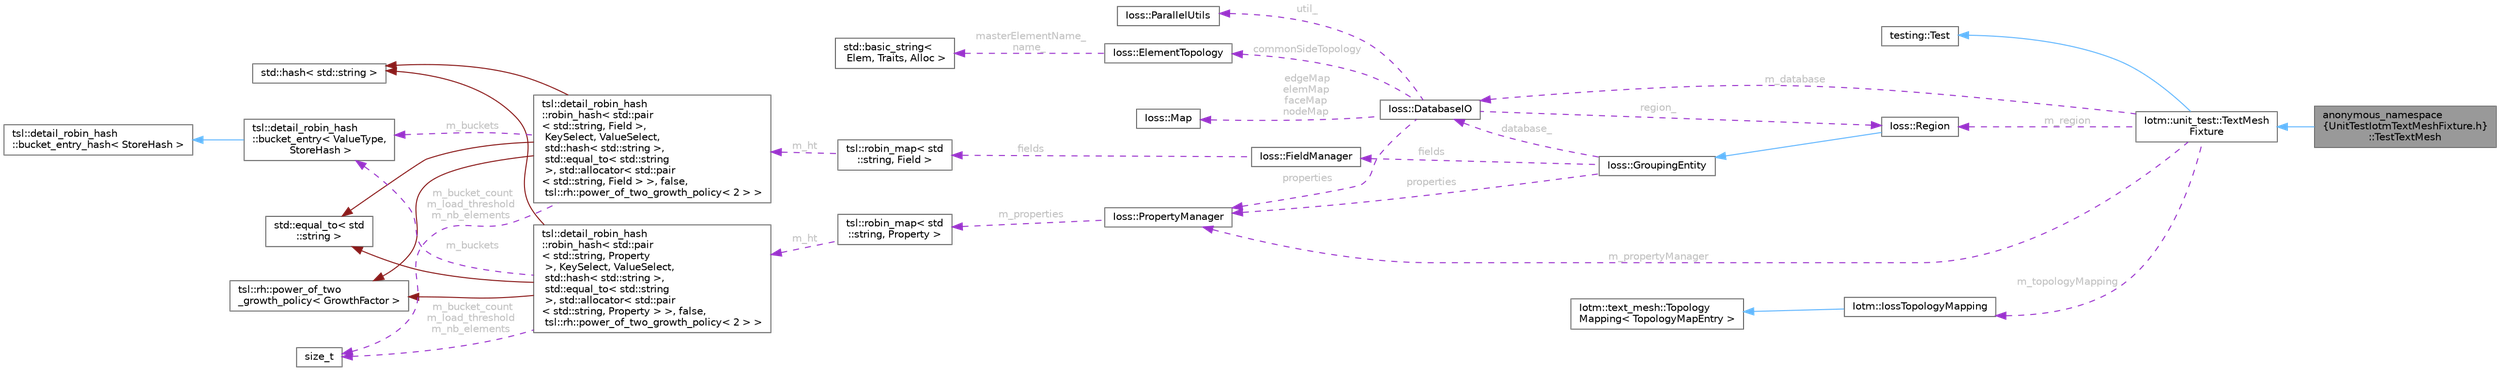 digraph "anonymous_namespace{UnitTestIotmTextMeshFixture.h}::TestTextMesh"
{
 // INTERACTIVE_SVG=YES
 // LATEX_PDF_SIZE
  bgcolor="transparent";
  edge [fontname=Helvetica,fontsize=10,labelfontname=Helvetica,labelfontsize=10];
  node [fontname=Helvetica,fontsize=10,shape=box,height=0.2,width=0.4];
  rankdir="LR";
  Node1 [id="Node000001",label="anonymous_namespace\l\{UnitTestIotmTextMeshFixture.h\}\l::TestTextMesh",height=0.2,width=0.4,color="gray40", fillcolor="grey60", style="filled", fontcolor="black",tooltip=" "];
  Node2 -> Node1 [id="edge1_Node000001_Node000002",dir="back",color="steelblue1",style="solid",tooltip=" "];
  Node2 [id="Node000002",label="Iotm::unit_test::TextMesh\lFixture",height=0.2,width=0.4,color="gray40", fillcolor="white", style="filled",URL="$classIotm_1_1unit__test_1_1TextMeshFixture.html",tooltip=" "];
  Node3 -> Node2 [id="edge2_Node000002_Node000003",dir="back",color="steelblue1",style="solid",tooltip=" "];
  Node3 [id="Node000003",label="testing::Test",height=0.2,width=0.4,color="gray40", fillcolor="white", style="filled",tooltip=" "];
  Node4 -> Node2 [id="edge3_Node000002_Node000004",dir="back",color="darkorchid3",style="dashed",tooltip=" ",label=" m_propertyManager",fontcolor="grey" ];
  Node4 [id="Node000004",label="Ioss::PropertyManager",height=0.2,width=0.4,color="gray40", fillcolor="white", style="filled",URL="$classIoss_1_1PropertyManager.html",tooltip="A collection of Ioss::Property objects."];
  Node5 -> Node4 [id="edge4_Node000004_Node000005",dir="back",color="darkorchid3",style="dashed",tooltip=" ",label=" m_properties",fontcolor="grey" ];
  Node5 [id="Node000005",label="tsl::robin_map\< std\l::string, Property \>",height=0.2,width=0.4,color="gray40", fillcolor="white", style="filled",URL="$classtsl_1_1robin__map.html",tooltip=" "];
  Node6 -> Node5 [id="edge5_Node000005_Node000006",dir="back",color="darkorchid3",style="dashed",tooltip=" ",label=" m_ht",fontcolor="grey" ];
  Node6 [id="Node000006",label="tsl::detail_robin_hash\l::robin_hash\< std::pair\l\< std::string, Property\l \>, KeySelect, ValueSelect,\l std::hash\< std::string \>,\l std::equal_to\< std::string\l \>, std::allocator\< std::pair\l\< std::string, Property \> \>, false,\l tsl::rh::power_of_two_growth_policy\< 2 \> \>",height=0.2,width=0.4,color="gray40", fillcolor="white", style="filled",URL="$classtsl_1_1detail__robin__hash_1_1robin__hash.html",tooltip=" "];
  Node7 -> Node6 [id="edge6_Node000006_Node000007",dir="back",color="firebrick4",style="solid",tooltip=" "];
  Node7 [id="Node000007",label="std::hash\< std::string \>",height=0.2,width=0.4,color="gray40", fillcolor="white", style="filled",tooltip=" "];
  Node8 -> Node6 [id="edge7_Node000006_Node000008",dir="back",color="firebrick4",style="solid",tooltip=" "];
  Node8 [id="Node000008",label="std::equal_to\< std\l::string \>",height=0.2,width=0.4,color="gray40", fillcolor="white", style="filled",tooltip=" "];
  Node9 -> Node6 [id="edge8_Node000006_Node000009",dir="back",color="firebrick4",style="solid",tooltip=" "];
  Node9 [id="Node000009",label="tsl::rh::power_of_two\l_growth_policy\< GrowthFactor \>",height=0.2,width=0.4,color="gray40", fillcolor="white", style="filled",URL="$classtsl_1_1rh_1_1power__of__two__growth__policy.html",tooltip=" "];
  Node10 -> Node6 [id="edge9_Node000006_Node000010",dir="back",color="darkorchid3",style="dashed",tooltip=" ",label=" m_buckets",fontcolor="grey" ];
  Node10 [id="Node000010",label="tsl::detail_robin_hash\l::bucket_entry\< ValueType,\l StoreHash \>",height=0.2,width=0.4,color="gray40", fillcolor="white", style="filled",URL="$classtsl_1_1detail__robin__hash_1_1bucket__entry.html",tooltip=" "];
  Node11 -> Node10 [id="edge10_Node000010_Node000011",dir="back",color="steelblue1",style="solid",tooltip=" "];
  Node11 [id="Node000011",label="tsl::detail_robin_hash\l::bucket_entry_hash\< StoreHash \>",height=0.2,width=0.4,color="gray40", fillcolor="white", style="filled",URL="$classtsl_1_1detail__robin__hash_1_1bucket__entry__hash.html",tooltip=" "];
  Node12 -> Node6 [id="edge11_Node000006_Node000012",dir="back",color="darkorchid3",style="dashed",tooltip=" ",label=" m_bucket_count\nm_load_threshold\nm_nb_elements",fontcolor="grey" ];
  Node12 [id="Node000012",label="size_t",height=0.2,width=0.4,color="gray40", fillcolor="white", style="filled",tooltip=" "];
  Node13 -> Node2 [id="edge12_Node000002_Node000013",dir="back",color="darkorchid3",style="dashed",tooltip=" ",label=" m_database",fontcolor="grey" ];
  Node13 [id="Node000013",label="Ioss::DatabaseIO",height=0.2,width=0.4,color="gray40", fillcolor="white", style="filled",URL="$classIoss_1_1DatabaseIO.html",tooltip="An input or output Database."];
  Node4 -> Node13 [id="edge13_Node000013_Node000004",dir="back",color="darkorchid3",style="dashed",tooltip=" ",label=" properties",fontcolor="grey" ];
  Node14 -> Node13 [id="edge14_Node000013_Node000014",dir="back",color="darkorchid3",style="dashed",tooltip=" ",label=" commonSideTopology",fontcolor="grey" ];
  Node14 [id="Node000014",label="Ioss::ElementTopology",height=0.2,width=0.4,color="gray40", fillcolor="white", style="filled",URL="$classIoss_1_1ElementTopology.html",tooltip="Represents an element topology."];
  Node15 -> Node14 [id="edge15_Node000014_Node000015",dir="back",color="darkorchid3",style="dashed",tooltip=" ",label=" masterElementName_\nname_",fontcolor="grey" ];
  Node15 [id="Node000015",label="std::basic_string\<\l Elem, Traits, Alloc \>",height=0.2,width=0.4,color="gray40", fillcolor="white", style="filled",URL="$classstd_1_1basic__string.html",tooltip=" "];
  Node16 -> Node13 [id="edge16_Node000013_Node000016",dir="back",color="darkorchid3",style="dashed",tooltip=" ",label=" edgeMap\nelemMap\nfaceMap\nnodeMap",fontcolor="grey" ];
  Node16 [id="Node000016",label="Ioss::Map",height=0.2,width=0.4,color="gray40", fillcolor="white", style="filled",URL="$classIoss_1_1Map.html",tooltip=" "];
  Node17 -> Node13 [id="edge17_Node000013_Node000017",dir="back",color="darkorchid3",style="dashed",tooltip=" ",label=" util_",fontcolor="grey" ];
  Node17 [id="Node000017",label="Ioss::ParallelUtils",height=0.2,width=0.4,color="gray40", fillcolor="white", style="filled",URL="$classIoss_1_1ParallelUtils.html",tooltip=" "];
  Node18 -> Node13 [id="edge18_Node000013_Node000018",dir="back",color="darkorchid3",style="dashed",tooltip=" ",label=" region_",fontcolor="grey" ];
  Node18 [id="Node000018",label="Ioss::Region",height=0.2,width=0.4,color="gray40", fillcolor="white", style="filled",URL="$classIoss_1_1Region.html",tooltip="A grouping entity that contains other grouping entities."];
  Node19 -> Node18 [id="edge19_Node000018_Node000019",dir="back",color="steelblue1",style="solid",tooltip=" "];
  Node19 [id="Node000019",label="Ioss::GroupingEntity",height=0.2,width=0.4,color="gray40", fillcolor="white", style="filled",URL="$classIoss_1_1GroupingEntity.html",tooltip="Base class for all 'grouping' entities. The following derived classes are typical:"];
  Node4 -> Node19 [id="edge20_Node000019_Node000004",dir="back",color="darkorchid3",style="dashed",tooltip=" ",label=" properties",fontcolor="grey" ];
  Node20 -> Node19 [id="edge21_Node000019_Node000020",dir="back",color="darkorchid3",style="dashed",tooltip=" ",label=" fields",fontcolor="grey" ];
  Node20 [id="Node000020",label="Ioss::FieldManager",height=0.2,width=0.4,color="gray40", fillcolor="white", style="filled",URL="$classIoss_1_1FieldManager.html",tooltip="A collection of Ioss::Field objects."];
  Node21 -> Node20 [id="edge22_Node000020_Node000021",dir="back",color="darkorchid3",style="dashed",tooltip=" ",label=" fields",fontcolor="grey" ];
  Node21 [id="Node000021",label="tsl::robin_map\< std\l::string, Field \>",height=0.2,width=0.4,color="gray40", fillcolor="white", style="filled",URL="$classtsl_1_1robin__map.html",tooltip=" "];
  Node22 -> Node21 [id="edge23_Node000021_Node000022",dir="back",color="darkorchid3",style="dashed",tooltip=" ",label=" m_ht",fontcolor="grey" ];
  Node22 [id="Node000022",label="tsl::detail_robin_hash\l::robin_hash\< std::pair\l\< std::string, Field \>,\l KeySelect, ValueSelect,\l std::hash\< std::string \>,\l std::equal_to\< std::string\l \>, std::allocator\< std::pair\l\< std::string, Field \> \>, false,\l tsl::rh::power_of_two_growth_policy\< 2 \> \>",height=0.2,width=0.4,color="gray40", fillcolor="white", style="filled",URL="$classtsl_1_1detail__robin__hash_1_1robin__hash.html",tooltip=" "];
  Node7 -> Node22 [id="edge24_Node000022_Node000007",dir="back",color="firebrick4",style="solid",tooltip=" "];
  Node8 -> Node22 [id="edge25_Node000022_Node000008",dir="back",color="firebrick4",style="solid",tooltip=" "];
  Node9 -> Node22 [id="edge26_Node000022_Node000009",dir="back",color="firebrick4",style="solid",tooltip=" "];
  Node10 -> Node22 [id="edge27_Node000022_Node000010",dir="back",color="darkorchid3",style="dashed",tooltip=" ",label=" m_buckets",fontcolor="grey" ];
  Node12 -> Node22 [id="edge28_Node000022_Node000012",dir="back",color="darkorchid3",style="dashed",tooltip=" ",label=" m_bucket_count\nm_load_threshold\nm_nb_elements",fontcolor="grey" ];
  Node13 -> Node19 [id="edge29_Node000019_Node000013",dir="back",color="darkorchid3",style="dashed",tooltip=" ",label=" database_",fontcolor="grey" ];
  Node18 -> Node2 [id="edge30_Node000002_Node000018",dir="back",color="darkorchid3",style="dashed",tooltip=" ",label=" m_region",fontcolor="grey" ];
  Node23 -> Node2 [id="edge31_Node000002_Node000023",dir="back",color="darkorchid3",style="dashed",tooltip=" ",label=" m_topologyMapping",fontcolor="grey" ];
  Node23 [id="Node000023",label="Iotm::IossTopologyMapping",height=0.2,width=0.4,color="gray40", fillcolor="white", style="filled",URL="$classIotm_1_1IossTopologyMapping.html",tooltip=" "];
  Node24 -> Node23 [id="edge32_Node000023_Node000024",dir="back",color="steelblue1",style="solid",tooltip=" "];
  Node24 [id="Node000024",label="Iotm::text_mesh::Topology\lMapping\< TopologyMapEntry \>",height=0.2,width=0.4,color="gray40", fillcolor="white", style="filled",URL="$classIotm_1_1text__mesh_1_1TopologyMapping.html",tooltip=" "];
}
